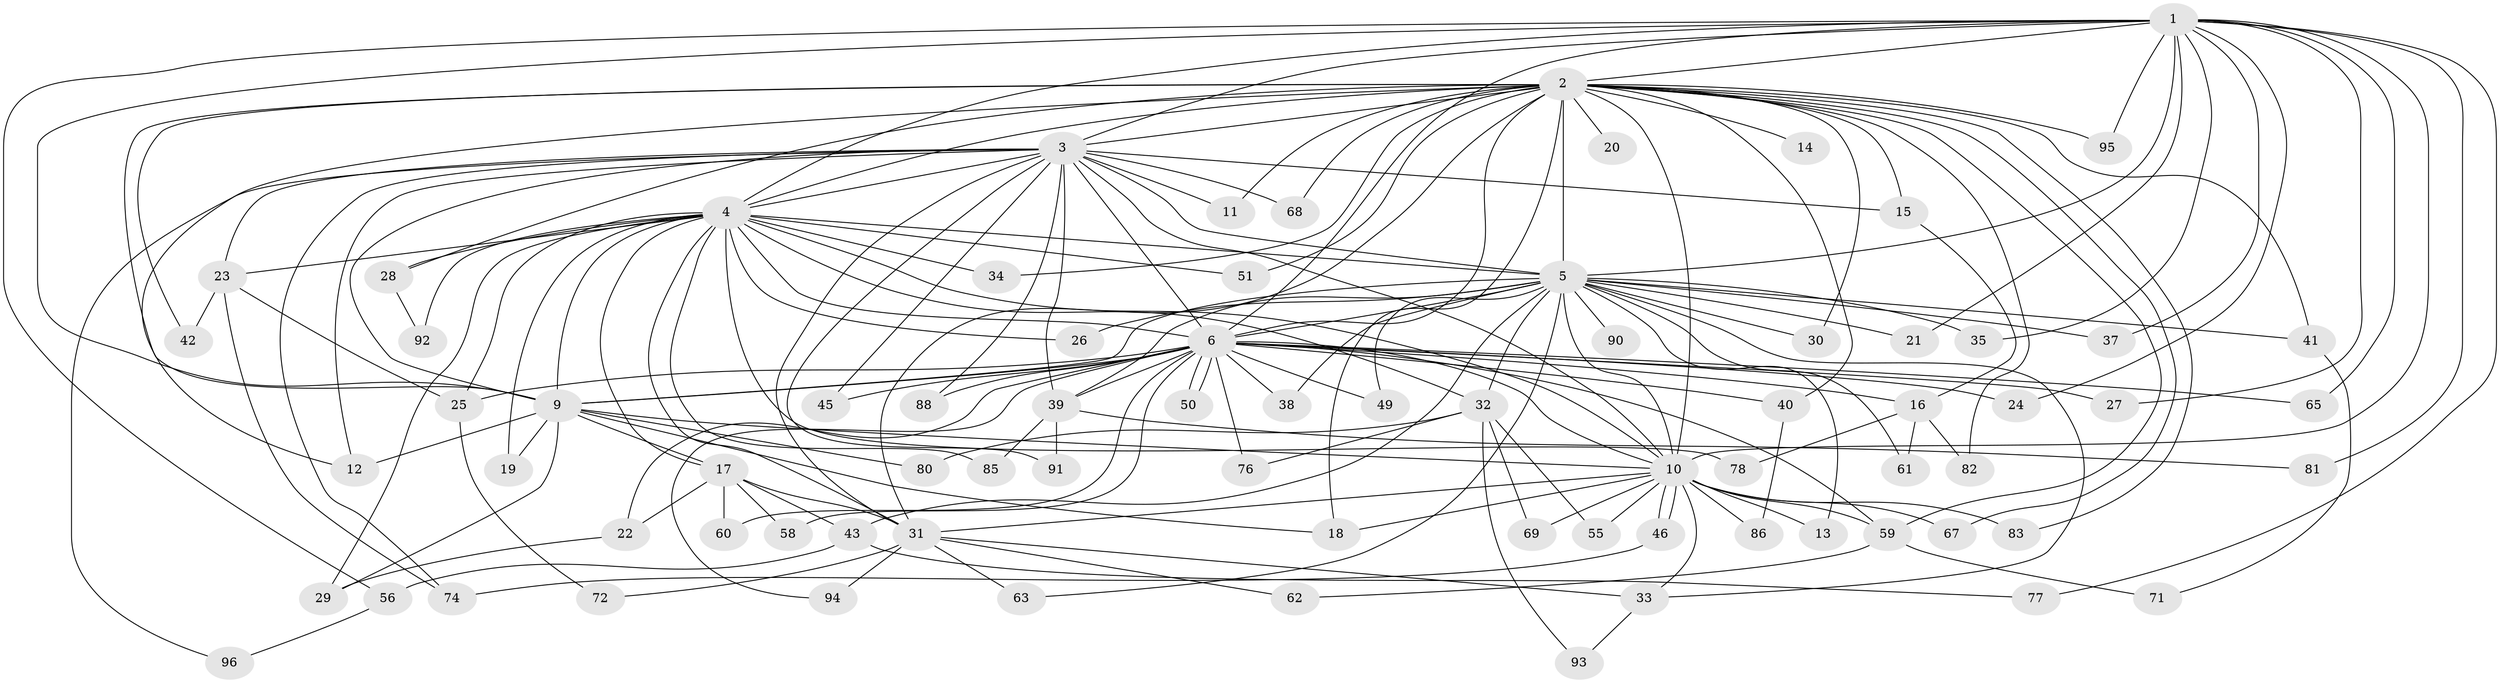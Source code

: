 // original degree distribution, {20: 0.010309278350515464, 17: 0.010309278350515464, 22: 0.010309278350515464, 23: 0.010309278350515464, 21: 0.020618556701030927, 29: 0.010309278350515464, 26: 0.010309278350515464, 16: 0.010309278350515464, 14: 0.010309278350515464, 2: 0.6082474226804123, 3: 0.17525773195876287, 5: 0.030927835051546393, 7: 0.020618556701030927, 4: 0.041237113402061855, 9: 0.010309278350515464, 6: 0.010309278350515464}
// Generated by graph-tools (version 1.1) at 2025/41/03/06/25 10:41:39]
// undirected, 77 vertices, 174 edges
graph export_dot {
graph [start="1"]
  node [color=gray90,style=filled];
  1 [super="+54"];
  2 [super="+7"];
  3 [super="+57"];
  4 [super="+66"];
  5 [super="+8"];
  6 [super="+73"];
  9 [super="+52"];
  10 [super="+47"];
  11;
  12 [super="+79"];
  13;
  14;
  15;
  16;
  17 [super="+75"];
  18;
  19;
  20;
  21;
  22 [super="+44"];
  23;
  24;
  25 [super="+48"];
  26;
  27;
  28 [super="+84"];
  29;
  30;
  31 [super="+53"];
  32;
  33 [super="+36"];
  34;
  35 [super="+97"];
  37;
  38;
  39 [super="+64"];
  40;
  41 [super="+89"];
  42;
  43;
  45;
  46;
  49;
  50;
  51;
  55;
  56;
  58;
  59 [super="+70"];
  60;
  61;
  62;
  63;
  65;
  67;
  68;
  69;
  71;
  72;
  74 [super="+87"];
  76;
  77;
  78;
  80;
  81;
  82;
  83;
  85;
  86;
  88;
  90;
  91;
  92;
  93;
  94;
  95;
  96;
  1 -- 2 [weight=2];
  1 -- 3;
  1 -- 4;
  1 -- 5 [weight=2];
  1 -- 6;
  1 -- 9;
  1 -- 10;
  1 -- 21 [weight=2];
  1 -- 24;
  1 -- 27;
  1 -- 35;
  1 -- 37;
  1 -- 56;
  1 -- 65;
  1 -- 77;
  1 -- 81;
  1 -- 95;
  2 -- 3 [weight=2];
  2 -- 4 [weight=2];
  2 -- 5 [weight=4];
  2 -- 6 [weight=2];
  2 -- 9 [weight=2];
  2 -- 10 [weight=3];
  2 -- 14 [weight=2];
  2 -- 18;
  2 -- 20 [weight=2];
  2 -- 30;
  2 -- 40;
  2 -- 42;
  2 -- 68;
  2 -- 95;
  2 -- 67;
  2 -- 11;
  2 -- 12;
  2 -- 15;
  2 -- 82;
  2 -- 83;
  2 -- 28;
  2 -- 31;
  2 -- 34;
  2 -- 41 [weight=2];
  2 -- 51;
  2 -- 59;
  3 -- 4 [weight=2];
  3 -- 5 [weight=2];
  3 -- 6;
  3 -- 9;
  3 -- 10;
  3 -- 11;
  3 -- 12;
  3 -- 15;
  3 -- 23;
  3 -- 39;
  3 -- 45;
  3 -- 68;
  3 -- 74;
  3 -- 88;
  3 -- 91;
  3 -- 96;
  3 -- 31;
  4 -- 5 [weight=2];
  4 -- 6;
  4 -- 9;
  4 -- 10;
  4 -- 17;
  4 -- 19;
  4 -- 23;
  4 -- 25;
  4 -- 26;
  4 -- 29;
  4 -- 31;
  4 -- 32;
  4 -- 34;
  4 -- 51;
  4 -- 78;
  4 -- 85;
  4 -- 92;
  4 -- 28;
  5 -- 6 [weight=3];
  5 -- 9 [weight=2];
  5 -- 10 [weight=2];
  5 -- 21;
  5 -- 30;
  5 -- 35 [weight=2];
  5 -- 38;
  5 -- 39;
  5 -- 41;
  5 -- 43;
  5 -- 49;
  5 -- 61;
  5 -- 63;
  5 -- 90 [weight=2];
  5 -- 32;
  5 -- 33;
  5 -- 37;
  5 -- 26;
  5 -- 13;
  6 -- 9;
  6 -- 10;
  6 -- 16;
  6 -- 22;
  6 -- 24;
  6 -- 27;
  6 -- 38;
  6 -- 40;
  6 -- 45;
  6 -- 49;
  6 -- 50;
  6 -- 50;
  6 -- 58;
  6 -- 60;
  6 -- 65;
  6 -- 76;
  6 -- 88;
  6 -- 94;
  6 -- 39;
  6 -- 59;
  6 -- 25;
  9 -- 10;
  9 -- 17;
  9 -- 19;
  9 -- 29;
  9 -- 80;
  9 -- 18;
  9 -- 12;
  10 -- 13;
  10 -- 18;
  10 -- 46;
  10 -- 46;
  10 -- 55;
  10 -- 59;
  10 -- 67;
  10 -- 83;
  10 -- 86;
  10 -- 31;
  10 -- 33;
  10 -- 69;
  15 -- 16;
  16 -- 61;
  16 -- 78;
  16 -- 82;
  17 -- 22;
  17 -- 43;
  17 -- 58;
  17 -- 60;
  17 -- 31;
  22 -- 29;
  23 -- 25;
  23 -- 42;
  23 -- 74;
  25 -- 72;
  28 -- 92;
  31 -- 33;
  31 -- 62;
  31 -- 72;
  31 -- 94;
  31 -- 63;
  32 -- 55;
  32 -- 69;
  32 -- 76;
  32 -- 80;
  32 -- 93;
  33 -- 93;
  39 -- 81;
  39 -- 85;
  39 -- 91;
  40 -- 86;
  41 -- 71;
  43 -- 56;
  43 -- 77;
  46 -- 74;
  56 -- 96;
  59 -- 62;
  59 -- 71;
}
